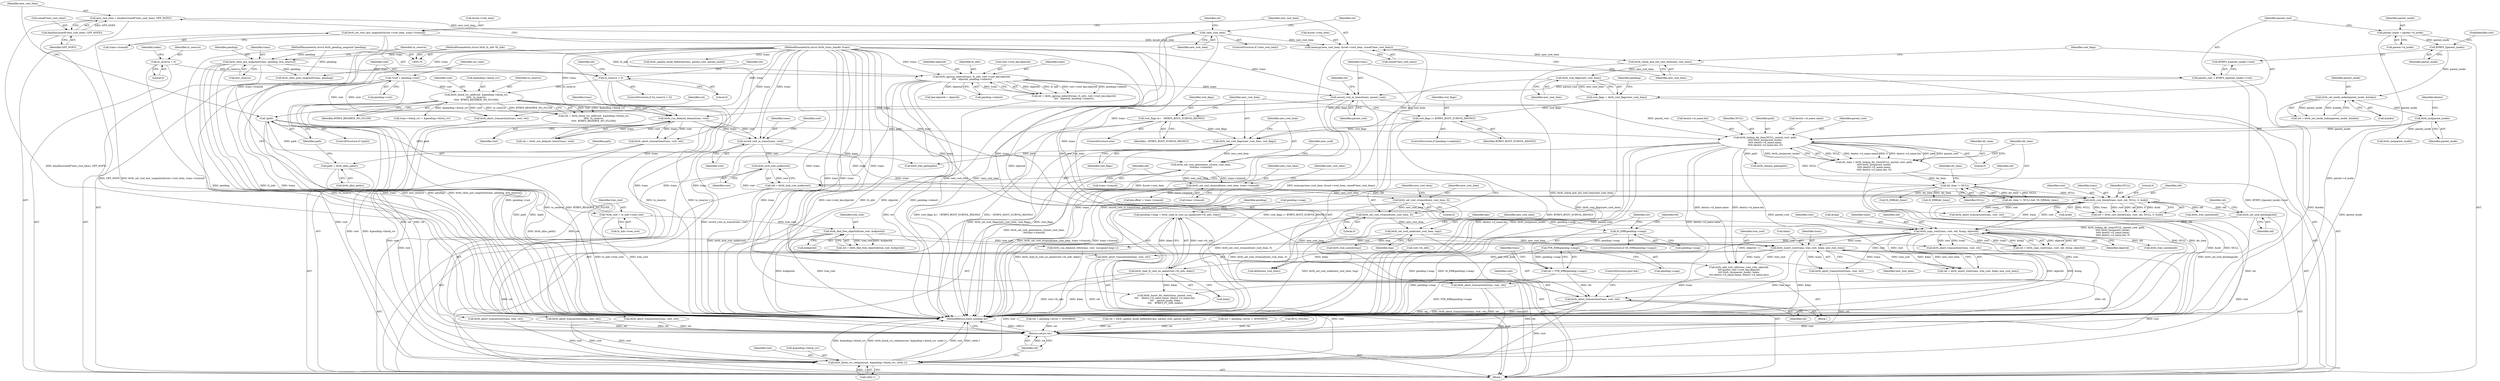 digraph "0_linux_9c52057c698fb96f8f07e7a4bcf4801a092bda89_2@API" {
"1000625" [label="(Call,pending->snap = btrfs_read_fs_root_no_name(root->fs_info, &key))"];
"1000629" [label="(Call,btrfs_read_fs_root_no_name(root->fs_info, &key))"];
"1000567" [label="(Call,btrfs_insert_root(trans, tree_root, &key, new_root_item))"];
"1000530" [label="(Call,btrfs_copy_root(trans, root, old, &tmp, objectid))"];
"1000506" [label="(Call,btrfs_cow_block(trans, root, old, NULL, 0, &old))"];
"1000383" [label="(Call,record_root_in_trans(trans, root))"];
"1000372" [label="(Call,btrfs_run_delayed_items(trans, root))"];
"1000308" [label="(Call,record_root_in_trans(trans, parent_root))"];
"1000236" [label="(Call,btrfs_qgroup_inherit(trans, fs_info, root->root_key.objectid,\n\t\t\t\t   objectid, pending->inherit))"];
"1000205" [label="(Call,btrfs_reloc_pre_snapshot(trans, pending, &to_reserve))"];
"1000111" [label="(MethodParameterIn,struct btrfs_trans_handle *trans)"];
"1000113" [label="(MethodParameterIn,struct btrfs_pending_snapshot *pending)"];
"1000112" [label="(MethodParameterIn,struct btrfs_fs_info *fs_info)"];
"1000302" [label="(Call,parent_root = BTRFS_I(parent_inode)->root)"];
"1000124" [label="(Call,*root = pending->root)"];
"1000217" [label="(Call,btrfs_block_rsv_add(root, &pending->block_rsv,\n\t\t\t\t\t  to_reserve,\n\t\t\t\t\t  BTRFS_RESERVE_NO_FLUSH))"];
"1000211" [label="(Call,to_reserve > 0)"];
"1000144" [label="(Call,to_reserve = 0)"];
"1000502" [label="(Call,btrfs_lock_root_node(root))"];
"1000500" [label="(Call,old = btrfs_lock_root_node(root))"];
"1000340" [label="(Call,dir_item != NULL)"];
"1000319" [label="(Call,dir_item = btrfs_lookup_dir_item(NULL, parent_root, path,\n\t\t\t\t\t btrfs_ino(parent_inode),\n\t\t\t\t\t dentry->d_name.name,\n\t\t\t\t\t dentry->d_name.len, 0))"];
"1000321" [label="(Call,btrfs_lookup_dir_item(NULL, parent_root, path,\n\t\t\t\t\t btrfs_ino(parent_inode),\n\t\t\t\t\t dentry->d_name.name,\n\t\t\t\t\t dentry->d_name.len, 0))"];
"1000158" [label="(Call,!path)"];
"1000154" [label="(Call,path = btrfs_alloc_path())"];
"1000325" [label="(Call,btrfs_ino(parent_inode))"];
"1000313" [label="(Call,btrfs_set_inode_index(parent_inode, &index))"];
"1000305" [label="(Call,BTRFS_I(parent_inode))"];
"1000297" [label="(Call,parent_inode = parent->d_inode)"];
"1000526" [label="(Call,btrfs_set_lock_blocking(old))"];
"1000192" [label="(Call,btrfs_find_free_objectid(tree_root, &objectid))"];
"1000118" [label="(Call,*tree_root = fs_info->tree_root)"];
"1000555" [label="(Call,btrfs_set_root_node(new_root_item, tmp))"];
"1000497" [label="(Call,btrfs_set_root_rtransid(new_root_item, 0))"];
"1000494" [label="(Call,btrfs_set_root_stransid(new_root_item, 0))"];
"1000469" [label="(Call,btrfs_set_root_otransid(new_root_item, trans->transid))"];
"1000423" [label="(Call,btrfs_set_root_generation_v2(new_root_item,\n\t\t\ttrans->transid))"];
"1000420" [label="(Call,btrfs_set_root_flags(new_root_item, root_flags))"];
"1000407" [label="(Call,btrfs_root_flags(new_root_item))"];
"1000403" [label="(Call,btrfs_check_and_init_root_item(new_root_item))"];
"1000394" [label="(Call,memcpy(new_root_item, &root->root_item, sizeof(*new_root_item)))"];
"1000178" [label="(Call,!new_root_item)"];
"1000170" [label="(Call,new_root_item = kmalloc(sizeof(*new_root_item), GFP_NOFS))"];
"1000172" [label="(Call,kmalloc(sizeof(*new_root_item), GFP_NOFS))"];
"1000386" [label="(Call,btrfs_set_root_last_snapshot(&root->root_item, trans->transid))"];
"1000413" [label="(Call,root_flags |= BTRFS_ROOT_SUBVOL_RDONLY)"];
"1000405" [label="(Call,root_flags = btrfs_root_flags(new_root_item))"];
"1000417" [label="(Call,root_flags &= ~BTRFS_ROOT_SUBVOL_RDONLY)"];
"1000636" [label="(Call,IS_ERR(pending->snap))"];
"1000643" [label="(Call,PTR_ERR(pending->snap))"];
"1000641" [label="(Call,ret = PTR_ERR(pending->snap))"];
"1000647" [label="(Call,btrfs_abort_transaction(trans, root, ret))"];
"1000769" [label="(Call,btrfs_block_rsv_release(root, &pending->block_rsv, (u64)-1))"];
"1000779" [label="(Return,return ret;)"];
"1000224" [label="(Identifier,BTRFS_RESERVE_NO_FLUSH)"];
"1000400" [label="(Call,sizeof(*new_root_item))"];
"1000124" [label="(Call,*root = pending->root)"];
"1000177" [label="(ControlStructure,if (!new_root_item))"];
"1000629" [label="(Call,btrfs_read_fs_root_no_name(root->fs_info, &key))"];
"1000660" [label="(Call,btrfs_abort_transaction(trans, root, ret))"];
"1000385" [label="(Identifier,root)"];
"1000651" [label="(ControlStructure,goto fail;)"];
"1000544" [label="(Call,btrfs_abort_transaction(trans, root, ret))"];
"1000507" [label="(Identifier,trans)"];
"1000744" [label="(Call,btrfs_update_inode_fallback(trans, parent_root, parent_inode))"];
"1000573" [label="(Call,btrfs_tree_unlock(tmp))"];
"1000118" [label="(Call,*tree_root = fs_info->tree_root)"];
"1000420" [label="(Call,btrfs_set_root_flags(new_root_item, root_flags))"];
"1000536" [label="(Identifier,objectid)"];
"1000416" [label="(ControlStructure,else)"];
"1000406" [label="(Identifier,root_flags)"];
"1000780" [label="(Identifier,ret)"];
"1000642" [label="(Identifier,ret)"];
"1000386" [label="(Call,btrfs_set_root_last_snapshot(&root->root_item, trans->transid))"];
"1000257" [label="(Call,key.objectid = objectid)"];
"1000503" [label="(Identifier,root)"];
"1000567" [label="(Call,btrfs_insert_root(trans, tree_root, &key, new_root_item))"];
"1000630" [label="(Call,root->fs_info)"];
"1000417" [label="(Call,root_flags &= ~BTRFS_ROOT_SUBVOL_RDONLY)"];
"1000510" [label="(Identifier,NULL)"];
"1000498" [label="(Identifier,new_root_item)"];
"1000302" [label="(Call,parent_root = BTRFS_I(parent_inode)->root)"];
"1000213" [label="(Literal,0)"];
"1000405" [label="(Call,root_flags = btrfs_root_flags(new_root_item))"];
"1000332" [label="(Call,dentry->d_name.len)"];
"1000298" [label="(Identifier,parent_inode)"];
"1000497" [label="(Call,btrfs_set_root_rtransid(new_root_item, 0))"];
"1000312" [label="(Identifier,ret)"];
"1000297" [label="(Call,parent_inode = parent->d_inode)"];
"1000325" [label="(Call,btrfs_ino(parent_inode))"];
"1000612" [label="(Call,btrfs_abort_transaction(trans, root, ret))"];
"1000308" [label="(Call,record_root_in_trans(trans, parent_root))"];
"1000470" [label="(Identifier,new_root_item)"];
"1000172" [label="(Call,kmalloc(sizeof(*new_root_item), GFP_NOFS))"];
"1000506" [label="(Call,btrfs_cow_block(trans, root, old, NULL, 0, &old))"];
"1000404" [label="(Identifier,new_root_item)"];
"1000322" [label="(Identifier,NULL)"];
"1000179" [label="(Identifier,new_root_item)"];
"1000181" [label="(Call,ret = pending->error = -ENOMEM)"];
"1000339" [label="(Call,dir_item != NULL && !IS_ERR(dir_item))"];
"1000423" [label="(Call,btrfs_set_root_generation_v2(new_root_item,\n\t\t\ttrans->transid))"];
"1000570" [label="(Call,&key)"];
"1000560" [label="(Identifier,key)"];
"1000173" [label="(Call,sizeof(*new_root_item))"];
"1000596" [label="(Call,btrfs_ino(parent_inode))"];
"1000526" [label="(Call,btrfs_set_lock_blocking(old))"];
"1000299" [label="(Call,parent->d_inode)"];
"1000496" [label="(Literal,0)"];
"1000194" [label="(Call,&objectid)"];
"1000649" [label="(Identifier,root)"];
"1000769" [label="(Call,btrfs_block_rsv_release(root, &pending->block_rsv, (u64)-1))"];
"1000770" [label="(Identifier,root)"];
"1000517" [label="(Call,btrfs_tree_unlock(old))"];
"1000329" [label="(Identifier,dentry)"];
"1000324" [label="(Identifier,path)"];
"1000568" [label="(Identifier,trans)"];
"1000565" [label="(Call,ret = btrfs_insert_root(trans, tree_root, &key, new_root_item))"];
"1000424" [label="(Identifier,new_root_item)"];
"1000625" [label="(Call,pending->snap = btrfs_read_fs_root_no_name(root->fs_info, &key))"];
"1000212" [label="(Identifier,to_reserve)"];
"1000119" [label="(Identifier,tree_root)"];
"1000159" [label="(Identifier,path)"];
"1000191" [label="(Identifier,ret)"];
"1000677" [label="(Call,btrfs_abort_transaction(trans, root, ret))"];
"1000537" [label="(Call,btrfs_tree_unlock(old))"];
"1000140" [label="(Identifier,cur_time)"];
"1000505" [label="(Identifier,ret)"];
"1000162" [label="(Identifier,ret)"];
"1000120" [label="(Call,fs_info->tree_root)"];
"1000217" [label="(Call,btrfs_block_rsv_add(root, &pending->block_rsv,\n\t\t\t\t\t  to_reserve,\n\t\t\t\t\t  BTRFS_RESERVE_NO_FLUSH))"];
"1000327" [label="(Call,dentry->d_name.name)"];
"1000418" [label="(Identifier,root_flags)"];
"1000157" [label="(ControlStructure,if (!path))"];
"1000415" [label="(Identifier,BTRFS_ROOT_SUBVOL_RDONLY)"];
"1000419" [label="(Identifier,~BTRFS_ROOT_SUBVOL_RDONLY)"];
"1000341" [label="(Identifier,dir_item)"];
"1000144" [label="(Call,to_reserve = 0)"];
"1000500" [label="(Call,old = btrfs_lock_root_node(root))"];
"1000715" [label="(Call,btrfs_abort_transaction(trans, root, ret))"];
"1000345" [label="(Identifier,dir_item)"];
"1000555" [label="(Call,btrfs_set_root_node(new_root_item, tmp))"];
"1000384" [label="(Identifier,trans)"];
"1000235" [label="(Identifier,ret)"];
"1000387" [label="(Call,&root->root_item)"];
"1000323" [label="(Identifier,parent_root)"];
"1000245" [label="(Call,pending->inherit)"];
"1000326" [label="(Identifier,parent_inode)"];
"1000306" [label="(Identifier,parent_inode)"];
"1000742" [label="(Call,ret = btrfs_update_inode_fallback(trans, parent_root, parent_inode))"];
"1000530" [label="(Call,btrfs_copy_root(trans, root, old, &tmp, objectid))"];
"1000635" [label="(ControlStructure,if (IS_ERR(pending->snap)))"];
"1000303" [label="(Identifier,parent_root)"];
"1000511" [label="(Literal,0)"];
"1000154" [label="(Call,path = btrfs_alloc_path())"];
"1000396" [label="(Call,&root->root_item)"];
"1000305" [label="(Call,BTRFS_I(parent_inode))"];
"1000216" [label="(Identifier,ret)"];
"1000779" [label="(Return,return ret;)"];
"1000643" [label="(Call,PTR_ERR(pending->snap))"];
"1000190" [label="(Call,ret = btrfs_find_free_objectid(tree_root, &objectid))"];
"1000161" [label="(Call,ret = pending->error = -ENOMEM)"];
"1000532" [label="(Identifier,root)"];
"1000409" [label="(ControlStructure,if (pending->readonly))"];
"1000114" [label="(Block,)"];
"1000636" [label="(Call,IS_ERR(pending->snap))"];
"1000499" [label="(Literal,0)"];
"1000626" [label="(Call,pending->snap)"];
"1000641" [label="(Call,ret = PTR_ERR(pending->snap))"];
"1000750" [label="(Call,btrfs_abort_transaction(trans, root, ret))"];
"1000309" [label="(Identifier,trans)"];
"1000558" [label="(Call,key.offset = trans->transid)"];
"1000383" [label="(Call,record_root_in_trans(trans, root))"];
"1000342" [label="(Identifier,NULL)"];
"1000411" [label="(Identifier,pending)"];
"1000155" [label="(Identifier,path)"];
"1000314" [label="(Identifier,parent_inode)"];
"1000569" [label="(Identifier,tree_root)"];
"1000638" [label="(Identifier,pending)"];
"1000557" [label="(Identifier,tmp)"];
"1000534" [label="(Call,&tmp)"];
"1000521" [label="(Call,btrfs_abort_transaction(trans, root, ret))"];
"1000647" [label="(Call,btrfs_abort_transaction(trans, root, ret))"];
"1000337" [label="(Literal,0)"];
"1000644" [label="(Call,pending->snap)"];
"1000315" [label="(Call,&index)"];
"1000211" [label="(Call,to_reserve > 0)"];
"1000344" [label="(Call,IS_ERR(dir_item))"];
"1000531" [label="(Identifier,trans)"];
"1000234" [label="(Call,ret = btrfs_qgroup_inherit(trans, fs_info, root->root_key.objectid,\n\t\t\t\t   objectid, pending->inherit))"];
"1000771" [label="(Call,&pending->block_rsv)"];
"1000126" [label="(Call,pending->root)"];
"1000587" [label="(Call,btrfs_add_root_ref(trans, tree_root, objectid,\n\t\t\t\t parent_root->root_key.objectid,\n\t\t\t\t btrfs_ino(parent_inode), index,\n\t\t\t\t dentry->d_name.name, dentry->d_name.len))"];
"1000374" [label="(Identifier,root)"];
"1000363" [label="(Call,btrfs_abort_transaction(trans, root, ret))"];
"1000244" [label="(Identifier,objectid)"];
"1000176" [label="(Identifier,GFP_NOFS)"];
"1000407" [label="(Call,btrfs_root_flags(new_root_item))"];
"1000170" [label="(Call,new_root_item = kmalloc(sizeof(*new_root_item), GFP_NOFS))"];
"1000146" [label="(Literal,0)"];
"1000112" [label="(MethodParameterIn,struct btrfs_fs_info *fs_info)"];
"1000650" [label="(Identifier,ret)"];
"1000494" [label="(Call,btrfs_set_root_stransid(new_root_item, 0))"];
"1000654" [label="(Call,btrfs_reloc_post_snapshot(trans, pending))"];
"1000667" [label="(Call,btrfs_run_delayed_refs(trans, root, (unsigned long)-1))"];
"1000158" [label="(Call,!path)"];
"1000502" [label="(Call,btrfs_lock_root_node(root))"];
"1000149" [label="(Identifier,index)"];
"1000238" [label="(Identifier,fs_info)"];
"1000223" [label="(Identifier,to_reserve)"];
"1000304" [label="(Call,BTRFS_I(parent_inode)->root)"];
"1000633" [label="(Call,&key)"];
"1000572" [label="(Identifier,new_root_item)"];
"1000495" [label="(Identifier,new_root_item)"];
"1000394" [label="(Call,memcpy(new_root_item, &root->root_item, sizeof(*new_root_item)))"];
"1000193" [label="(Identifier,tree_root)"];
"1000471" [label="(Call,trans->transid)"];
"1000684" [label="(Call,btrfs_insert_dir_item(trans, parent_root,\n\t\t\t\t    dentry->d_name.name, dentry->d_name.len,\n \t\t\t\t    parent_inode, &key,\n \t\t\t\t    BTRFS_FT_DIR, index))"];
"1000512" [label="(Call,&old)"];
"1000207" [label="(Identifier,pending)"];
"1000391" [label="(Call,trans->transid)"];
"1000320" [label="(Identifier,dir_item)"];
"1000766" [label="(Call,btrfs_free_path(path))"];
"1000414" [label="(Identifier,root_flags)"];
"1000529" [label="(Identifier,ret)"];
"1000580" [label="(Call,btrfs_abort_transaction(trans, root, ret))"];
"1000192" [label="(Call,btrfs_find_free_objectid(tree_root, &objectid))"];
"1000378" [label="(Call,btrfs_abort_transaction(trans, root, ret))"];
"1000239" [label="(Call,root->root_key.objectid)"];
"1000156" [label="(Call,btrfs_alloc_path())"];
"1000280" [label="(Call,trans->block_rsv = &pending->block_rsv)"];
"1000477" [label="(Identifier,new_root_item)"];
"1000653" [label="(Identifier,ret)"];
"1000321" [label="(Call,btrfs_lookup_dir_item(NULL, parent_root, path,\n\t\t\t\t\t btrfs_ino(parent_inode),\n\t\t\t\t\t dentry->d_name.name,\n\t\t\t\t\t dentry->d_name.len, 0))"];
"1000372" [label="(Call,btrfs_run_delayed_items(trans, root))"];
"1000469" [label="(Call,btrfs_set_root_otransid(new_root_item, trans->transid))"];
"1000218" [label="(Identifier,root)"];
"1000313" [label="(Call,btrfs_set_inode_index(parent_inode, &index))"];
"1000389" [label="(Identifier,root)"];
"1000210" [label="(ControlStructure,if (to_reserve > 0))"];
"1000368" [label="(Call,btrfs_release_path(path))"];
"1000509" [label="(Identifier,old)"];
"1000125" [label="(Identifier,root)"];
"1000648" [label="(Identifier,trans)"];
"1000182" [label="(Identifier,ret)"];
"1000640" [label="(Block,)"];
"1000508" [label="(Identifier,root)"];
"1000219" [label="(Call,&pending->block_rsv)"];
"1000145" [label="(Identifier,to_reserve)"];
"1000171" [label="(Identifier,new_root_item)"];
"1000408" [label="(Identifier,new_root_item)"];
"1000311" [label="(Call,ret = btrfs_set_inode_index(parent_inode, &index))"];
"1000395" [label="(Identifier,new_root_item)"];
"1000178" [label="(Call,!new_root_item)"];
"1000205" [label="(Call,btrfs_reloc_pre_snapshot(trans, pending, &to_reserve))"];
"1000236" [label="(Call,btrfs_qgroup_inherit(trans, fs_info, root->root_key.objectid,\n\t\t\t\t   objectid, pending->inherit))"];
"1000501" [label="(Identifier,old)"];
"1000781" [label="(MethodReturn,static noinline int)"];
"1000370" [label="(Call,ret = btrfs_run_delayed_items(trans, root))"];
"1000413" [label="(Call,root_flags |= BTRFS_ROOT_SUBVOL_RDONLY)"];
"1000775" [label="(Call,(u64)-1)"];
"1000528" [label="(Call,ret = btrfs_copy_root(trans, root, old, &tmp, objectid))"];
"1000111" [label="(MethodParameterIn,struct btrfs_trans_handle *trans)"];
"1000356" [label="(Call,IS_ERR(dir_item))"];
"1000425" [label="(Call,trans->transid)"];
"1000373" [label="(Identifier,trans)"];
"1000215" [label="(Call,ret = btrfs_block_rsv_add(root, &pending->block_rsv,\n\t\t\t\t\t  to_reserve,\n\t\t\t\t\t  BTRFS_RESERVE_NO_FLUSH))"];
"1000237" [label="(Identifier,trans)"];
"1000763" [label="(Call,kfree(new_root_item))"];
"1000206" [label="(Identifier,trans)"];
"1000319" [label="(Call,dir_item = btrfs_lookup_dir_item(NULL, parent_root, path,\n\t\t\t\t\t btrfs_ino(parent_inode),\n\t\t\t\t\t dentry->d_name.name,\n\t\t\t\t\t dentry->d_name.len, 0))"];
"1000556" [label="(Identifier,new_root_item)"];
"1000113" [label="(MethodParameterIn,struct btrfs_pending_snapshot *pending)"];
"1000340" [label="(Call,dir_item != NULL)"];
"1000504" [label="(Call,ret = btrfs_cow_block(trans, root, old, NULL, 0, &old))"];
"1000430" [label="(Identifier,new_uuid)"];
"1000421" [label="(Identifier,new_root_item)"];
"1000317" [label="(Call,BUG_ON(ret))"];
"1000422" [label="(Identifier,root_flags)"];
"1000208" [label="(Call,&to_reserve)"];
"1000307" [label="(FieldIdentifier,root)"];
"1000637" [label="(Call,pending->snap)"];
"1000403" [label="(Call,btrfs_check_and_init_root_item(new_root_item))"];
"1000527" [label="(Identifier,old)"];
"1000310" [label="(Identifier,parent_root)"];
"1000533" [label="(Identifier,old)"];
"1000625" -> "1000114"  [label="AST: "];
"1000625" -> "1000629"  [label="CFG: "];
"1000626" -> "1000625"  [label="AST: "];
"1000629" -> "1000625"  [label="AST: "];
"1000638" -> "1000625"  [label="CFG: "];
"1000625" -> "1000781"  [label="DDG: btrfs_read_fs_root_no_name(root->fs_info, &key)"];
"1000629" -> "1000625"  [label="DDG: root->fs_info"];
"1000629" -> "1000625"  [label="DDG: &key"];
"1000625" -> "1000636"  [label="DDG: pending->snap"];
"1000629" -> "1000633"  [label="CFG: "];
"1000630" -> "1000629"  [label="AST: "];
"1000633" -> "1000629"  [label="AST: "];
"1000629" -> "1000781"  [label="DDG: root->fs_info"];
"1000629" -> "1000781"  [label="DDG: &key"];
"1000567" -> "1000629"  [label="DDG: &key"];
"1000629" -> "1000684"  [label="DDG: &key"];
"1000567" -> "1000565"  [label="AST: "];
"1000567" -> "1000572"  [label="CFG: "];
"1000568" -> "1000567"  [label="AST: "];
"1000569" -> "1000567"  [label="AST: "];
"1000570" -> "1000567"  [label="AST: "];
"1000572" -> "1000567"  [label="AST: "];
"1000565" -> "1000567"  [label="CFG: "];
"1000567" -> "1000781"  [label="DDG: tree_root"];
"1000567" -> "1000781"  [label="DDG: &key"];
"1000567" -> "1000565"  [label="DDG: trans"];
"1000567" -> "1000565"  [label="DDG: tree_root"];
"1000567" -> "1000565"  [label="DDG: &key"];
"1000567" -> "1000565"  [label="DDG: new_root_item"];
"1000530" -> "1000567"  [label="DDG: trans"];
"1000111" -> "1000567"  [label="DDG: trans"];
"1000192" -> "1000567"  [label="DDG: tree_root"];
"1000555" -> "1000567"  [label="DDG: new_root_item"];
"1000567" -> "1000580"  [label="DDG: trans"];
"1000567" -> "1000587"  [label="DDG: trans"];
"1000567" -> "1000587"  [label="DDG: tree_root"];
"1000567" -> "1000763"  [label="DDG: new_root_item"];
"1000530" -> "1000528"  [label="AST: "];
"1000530" -> "1000536"  [label="CFG: "];
"1000531" -> "1000530"  [label="AST: "];
"1000532" -> "1000530"  [label="AST: "];
"1000533" -> "1000530"  [label="AST: "];
"1000534" -> "1000530"  [label="AST: "];
"1000536" -> "1000530"  [label="AST: "];
"1000528" -> "1000530"  [label="CFG: "];
"1000530" -> "1000781"  [label="DDG: objectid"];
"1000530" -> "1000781"  [label="DDG: &tmp"];
"1000530" -> "1000528"  [label="DDG: objectid"];
"1000530" -> "1000528"  [label="DDG: old"];
"1000530" -> "1000528"  [label="DDG: root"];
"1000530" -> "1000528"  [label="DDG: trans"];
"1000530" -> "1000528"  [label="DDG: &tmp"];
"1000506" -> "1000530"  [label="DDG: trans"];
"1000506" -> "1000530"  [label="DDG: root"];
"1000111" -> "1000530"  [label="DDG: trans"];
"1000526" -> "1000530"  [label="DDG: old"];
"1000236" -> "1000530"  [label="DDG: objectid"];
"1000530" -> "1000537"  [label="DDG: old"];
"1000530" -> "1000544"  [label="DDG: trans"];
"1000530" -> "1000544"  [label="DDG: root"];
"1000530" -> "1000580"  [label="DDG: root"];
"1000530" -> "1000587"  [label="DDG: objectid"];
"1000530" -> "1000612"  [label="DDG: root"];
"1000530" -> "1000647"  [label="DDG: root"];
"1000530" -> "1000660"  [label="DDG: root"];
"1000530" -> "1000667"  [label="DDG: root"];
"1000506" -> "1000504"  [label="AST: "];
"1000506" -> "1000512"  [label="CFG: "];
"1000507" -> "1000506"  [label="AST: "];
"1000508" -> "1000506"  [label="AST: "];
"1000509" -> "1000506"  [label="AST: "];
"1000510" -> "1000506"  [label="AST: "];
"1000511" -> "1000506"  [label="AST: "];
"1000512" -> "1000506"  [label="AST: "];
"1000504" -> "1000506"  [label="CFG: "];
"1000506" -> "1000781"  [label="DDG: &old"];
"1000506" -> "1000781"  [label="DDG: NULL"];
"1000506" -> "1000504"  [label="DDG: NULL"];
"1000506" -> "1000504"  [label="DDG: trans"];
"1000506" -> "1000504"  [label="DDG: root"];
"1000506" -> "1000504"  [label="DDG: old"];
"1000506" -> "1000504"  [label="DDG: 0"];
"1000506" -> "1000504"  [label="DDG: &old"];
"1000383" -> "1000506"  [label="DDG: trans"];
"1000111" -> "1000506"  [label="DDG: trans"];
"1000502" -> "1000506"  [label="DDG: root"];
"1000500" -> "1000506"  [label="DDG: old"];
"1000340" -> "1000506"  [label="DDG: NULL"];
"1000506" -> "1000517"  [label="DDG: old"];
"1000506" -> "1000521"  [label="DDG: trans"];
"1000506" -> "1000521"  [label="DDG: root"];
"1000506" -> "1000526"  [label="DDG: old"];
"1000383" -> "1000114"  [label="AST: "];
"1000383" -> "1000385"  [label="CFG: "];
"1000384" -> "1000383"  [label="AST: "];
"1000385" -> "1000383"  [label="AST: "];
"1000389" -> "1000383"  [label="CFG: "];
"1000383" -> "1000781"  [label="DDG: record_root_in_trans(trans, root)"];
"1000372" -> "1000383"  [label="DDG: trans"];
"1000372" -> "1000383"  [label="DDG: root"];
"1000111" -> "1000383"  [label="DDG: trans"];
"1000383" -> "1000502"  [label="DDG: root"];
"1000372" -> "1000370"  [label="AST: "];
"1000372" -> "1000374"  [label="CFG: "];
"1000373" -> "1000372"  [label="AST: "];
"1000374" -> "1000372"  [label="AST: "];
"1000370" -> "1000372"  [label="CFG: "];
"1000372" -> "1000370"  [label="DDG: trans"];
"1000372" -> "1000370"  [label="DDG: root"];
"1000308" -> "1000372"  [label="DDG: trans"];
"1000111" -> "1000372"  [label="DDG: trans"];
"1000124" -> "1000372"  [label="DDG: root"];
"1000217" -> "1000372"  [label="DDG: root"];
"1000372" -> "1000378"  [label="DDG: trans"];
"1000372" -> "1000378"  [label="DDG: root"];
"1000308" -> "1000114"  [label="AST: "];
"1000308" -> "1000310"  [label="CFG: "];
"1000309" -> "1000308"  [label="AST: "];
"1000310" -> "1000308"  [label="AST: "];
"1000312" -> "1000308"  [label="CFG: "];
"1000308" -> "1000781"  [label="DDG: trans"];
"1000308" -> "1000781"  [label="DDG: record_root_in_trans(trans, parent_root)"];
"1000236" -> "1000308"  [label="DDG: trans"];
"1000111" -> "1000308"  [label="DDG: trans"];
"1000302" -> "1000308"  [label="DDG: parent_root"];
"1000308" -> "1000321"  [label="DDG: parent_root"];
"1000308" -> "1000363"  [label="DDG: trans"];
"1000236" -> "1000234"  [label="AST: "];
"1000236" -> "1000245"  [label="CFG: "];
"1000237" -> "1000236"  [label="AST: "];
"1000238" -> "1000236"  [label="AST: "];
"1000239" -> "1000236"  [label="AST: "];
"1000244" -> "1000236"  [label="AST: "];
"1000245" -> "1000236"  [label="AST: "];
"1000234" -> "1000236"  [label="CFG: "];
"1000236" -> "1000781"  [label="DDG: trans"];
"1000236" -> "1000781"  [label="DDG: root->root_key.objectid"];
"1000236" -> "1000781"  [label="DDG: fs_info"];
"1000236" -> "1000781"  [label="DDG: objectid"];
"1000236" -> "1000781"  [label="DDG: pending->inherit"];
"1000236" -> "1000234"  [label="DDG: objectid"];
"1000236" -> "1000234"  [label="DDG: fs_info"];
"1000236" -> "1000234"  [label="DDG: root->root_key.objectid"];
"1000236" -> "1000234"  [label="DDG: pending->inherit"];
"1000236" -> "1000234"  [label="DDG: trans"];
"1000205" -> "1000236"  [label="DDG: trans"];
"1000111" -> "1000236"  [label="DDG: trans"];
"1000112" -> "1000236"  [label="DDG: fs_info"];
"1000236" -> "1000257"  [label="DDG: objectid"];
"1000205" -> "1000114"  [label="AST: "];
"1000205" -> "1000208"  [label="CFG: "];
"1000206" -> "1000205"  [label="AST: "];
"1000207" -> "1000205"  [label="AST: "];
"1000208" -> "1000205"  [label="AST: "];
"1000212" -> "1000205"  [label="CFG: "];
"1000205" -> "1000781"  [label="DDG: trans"];
"1000205" -> "1000781"  [label="DDG: &to_reserve"];
"1000205" -> "1000781"  [label="DDG: pending"];
"1000205" -> "1000781"  [label="DDG: btrfs_reloc_pre_snapshot(trans, pending, &to_reserve)"];
"1000111" -> "1000205"  [label="DDG: trans"];
"1000113" -> "1000205"  [label="DDG: pending"];
"1000205" -> "1000654"  [label="DDG: pending"];
"1000111" -> "1000110"  [label="AST: "];
"1000111" -> "1000781"  [label="DDG: trans"];
"1000111" -> "1000363"  [label="DDG: trans"];
"1000111" -> "1000378"  [label="DDG: trans"];
"1000111" -> "1000521"  [label="DDG: trans"];
"1000111" -> "1000544"  [label="DDG: trans"];
"1000111" -> "1000580"  [label="DDG: trans"];
"1000111" -> "1000587"  [label="DDG: trans"];
"1000111" -> "1000612"  [label="DDG: trans"];
"1000111" -> "1000647"  [label="DDG: trans"];
"1000111" -> "1000654"  [label="DDG: trans"];
"1000111" -> "1000660"  [label="DDG: trans"];
"1000111" -> "1000667"  [label="DDG: trans"];
"1000111" -> "1000677"  [label="DDG: trans"];
"1000111" -> "1000684"  [label="DDG: trans"];
"1000111" -> "1000715"  [label="DDG: trans"];
"1000111" -> "1000744"  [label="DDG: trans"];
"1000111" -> "1000750"  [label="DDG: trans"];
"1000113" -> "1000110"  [label="AST: "];
"1000113" -> "1000781"  [label="DDG: pending"];
"1000113" -> "1000654"  [label="DDG: pending"];
"1000112" -> "1000110"  [label="AST: "];
"1000112" -> "1000781"  [label="DDG: fs_info"];
"1000302" -> "1000114"  [label="AST: "];
"1000302" -> "1000304"  [label="CFG: "];
"1000303" -> "1000302"  [label="AST: "];
"1000304" -> "1000302"  [label="AST: "];
"1000309" -> "1000302"  [label="CFG: "];
"1000302" -> "1000781"  [label="DDG: BTRFS_I(parent_inode)->root"];
"1000124" -> "1000114"  [label="AST: "];
"1000124" -> "1000126"  [label="CFG: "];
"1000125" -> "1000124"  [label="AST: "];
"1000126" -> "1000124"  [label="AST: "];
"1000140" -> "1000124"  [label="CFG: "];
"1000124" -> "1000781"  [label="DDG: pending->root"];
"1000124" -> "1000217"  [label="DDG: root"];
"1000124" -> "1000363"  [label="DDG: root"];
"1000124" -> "1000769"  [label="DDG: root"];
"1000217" -> "1000215"  [label="AST: "];
"1000217" -> "1000224"  [label="CFG: "];
"1000218" -> "1000217"  [label="AST: "];
"1000219" -> "1000217"  [label="AST: "];
"1000223" -> "1000217"  [label="AST: "];
"1000224" -> "1000217"  [label="AST: "];
"1000215" -> "1000217"  [label="CFG: "];
"1000217" -> "1000781"  [label="DDG: to_reserve"];
"1000217" -> "1000781"  [label="DDG: BTRFS_RESERVE_NO_FLUSH"];
"1000217" -> "1000215"  [label="DDG: root"];
"1000217" -> "1000215"  [label="DDG: &pending->block_rsv"];
"1000217" -> "1000215"  [label="DDG: to_reserve"];
"1000217" -> "1000215"  [label="DDG: BTRFS_RESERVE_NO_FLUSH"];
"1000211" -> "1000217"  [label="DDG: to_reserve"];
"1000217" -> "1000280"  [label="DDG: &pending->block_rsv"];
"1000217" -> "1000363"  [label="DDG: root"];
"1000217" -> "1000769"  [label="DDG: root"];
"1000217" -> "1000769"  [label="DDG: &pending->block_rsv"];
"1000211" -> "1000210"  [label="AST: "];
"1000211" -> "1000213"  [label="CFG: "];
"1000212" -> "1000211"  [label="AST: "];
"1000213" -> "1000211"  [label="AST: "];
"1000216" -> "1000211"  [label="CFG: "];
"1000235" -> "1000211"  [label="CFG: "];
"1000211" -> "1000781"  [label="DDG: to_reserve"];
"1000211" -> "1000781"  [label="DDG: to_reserve > 0"];
"1000144" -> "1000211"  [label="DDG: to_reserve"];
"1000144" -> "1000114"  [label="AST: "];
"1000144" -> "1000146"  [label="CFG: "];
"1000145" -> "1000144"  [label="AST: "];
"1000146" -> "1000144"  [label="AST: "];
"1000149" -> "1000144"  [label="CFG: "];
"1000144" -> "1000781"  [label="DDG: to_reserve"];
"1000502" -> "1000500"  [label="AST: "];
"1000502" -> "1000503"  [label="CFG: "];
"1000503" -> "1000502"  [label="AST: "];
"1000500" -> "1000502"  [label="CFG: "];
"1000502" -> "1000500"  [label="DDG: root"];
"1000500" -> "1000114"  [label="AST: "];
"1000501" -> "1000500"  [label="AST: "];
"1000505" -> "1000500"  [label="CFG: "];
"1000500" -> "1000781"  [label="DDG: btrfs_lock_root_node(root)"];
"1000340" -> "1000339"  [label="AST: "];
"1000340" -> "1000342"  [label="CFG: "];
"1000341" -> "1000340"  [label="AST: "];
"1000342" -> "1000340"  [label="AST: "];
"1000345" -> "1000340"  [label="CFG: "];
"1000339" -> "1000340"  [label="CFG: "];
"1000340" -> "1000781"  [label="DDG: NULL"];
"1000340" -> "1000781"  [label="DDG: dir_item"];
"1000340" -> "1000339"  [label="DDG: dir_item"];
"1000340" -> "1000339"  [label="DDG: NULL"];
"1000319" -> "1000340"  [label="DDG: dir_item"];
"1000321" -> "1000340"  [label="DDG: NULL"];
"1000340" -> "1000344"  [label="DDG: dir_item"];
"1000340" -> "1000356"  [label="DDG: dir_item"];
"1000319" -> "1000114"  [label="AST: "];
"1000319" -> "1000321"  [label="CFG: "];
"1000320" -> "1000319"  [label="AST: "];
"1000321" -> "1000319"  [label="AST: "];
"1000341" -> "1000319"  [label="CFG: "];
"1000319" -> "1000781"  [label="DDG: btrfs_lookup_dir_item(NULL, parent_root, path,\n\t\t\t\t\t btrfs_ino(parent_inode),\n\t\t\t\t\t dentry->d_name.name,\n\t\t\t\t\t dentry->d_name.len, 0)"];
"1000321" -> "1000319"  [label="DDG: NULL"];
"1000321" -> "1000319"  [label="DDG: dentry->d_name.name"];
"1000321" -> "1000319"  [label="DDG: 0"];
"1000321" -> "1000319"  [label="DDG: dentry->d_name.len"];
"1000321" -> "1000319"  [label="DDG: path"];
"1000321" -> "1000319"  [label="DDG: parent_root"];
"1000321" -> "1000319"  [label="DDG: btrfs_ino(parent_inode)"];
"1000321" -> "1000337"  [label="CFG: "];
"1000322" -> "1000321"  [label="AST: "];
"1000323" -> "1000321"  [label="AST: "];
"1000324" -> "1000321"  [label="AST: "];
"1000325" -> "1000321"  [label="AST: "];
"1000327" -> "1000321"  [label="AST: "];
"1000332" -> "1000321"  [label="AST: "];
"1000337" -> "1000321"  [label="AST: "];
"1000321" -> "1000781"  [label="DDG: dentry->d_name.len"];
"1000321" -> "1000781"  [label="DDG: btrfs_ino(parent_inode)"];
"1000321" -> "1000781"  [label="DDG: parent_root"];
"1000321" -> "1000781"  [label="DDG: dentry->d_name.name"];
"1000158" -> "1000321"  [label="DDG: path"];
"1000325" -> "1000321"  [label="DDG: parent_inode"];
"1000321" -> "1000368"  [label="DDG: path"];
"1000321" -> "1000587"  [label="DDG: dentry->d_name.name"];
"1000321" -> "1000587"  [label="DDG: dentry->d_name.len"];
"1000321" -> "1000684"  [label="DDG: parent_root"];
"1000321" -> "1000766"  [label="DDG: path"];
"1000158" -> "1000157"  [label="AST: "];
"1000158" -> "1000159"  [label="CFG: "];
"1000159" -> "1000158"  [label="AST: "];
"1000162" -> "1000158"  [label="CFG: "];
"1000171" -> "1000158"  [label="CFG: "];
"1000158" -> "1000781"  [label="DDG: path"];
"1000158" -> "1000781"  [label="DDG: !path"];
"1000154" -> "1000158"  [label="DDG: path"];
"1000158" -> "1000766"  [label="DDG: path"];
"1000154" -> "1000114"  [label="AST: "];
"1000154" -> "1000156"  [label="CFG: "];
"1000155" -> "1000154"  [label="AST: "];
"1000156" -> "1000154"  [label="AST: "];
"1000159" -> "1000154"  [label="CFG: "];
"1000154" -> "1000781"  [label="DDG: btrfs_alloc_path()"];
"1000325" -> "1000326"  [label="CFG: "];
"1000326" -> "1000325"  [label="AST: "];
"1000329" -> "1000325"  [label="CFG: "];
"1000325" -> "1000781"  [label="DDG: parent_inode"];
"1000313" -> "1000325"  [label="DDG: parent_inode"];
"1000325" -> "1000596"  [label="DDG: parent_inode"];
"1000313" -> "1000311"  [label="AST: "];
"1000313" -> "1000315"  [label="CFG: "];
"1000314" -> "1000313"  [label="AST: "];
"1000315" -> "1000313"  [label="AST: "];
"1000311" -> "1000313"  [label="CFG: "];
"1000313" -> "1000781"  [label="DDG: &index"];
"1000313" -> "1000311"  [label="DDG: parent_inode"];
"1000313" -> "1000311"  [label="DDG: &index"];
"1000305" -> "1000313"  [label="DDG: parent_inode"];
"1000305" -> "1000304"  [label="AST: "];
"1000305" -> "1000306"  [label="CFG: "];
"1000306" -> "1000305"  [label="AST: "];
"1000307" -> "1000305"  [label="CFG: "];
"1000297" -> "1000305"  [label="DDG: parent_inode"];
"1000297" -> "1000114"  [label="AST: "];
"1000297" -> "1000299"  [label="CFG: "];
"1000298" -> "1000297"  [label="AST: "];
"1000299" -> "1000297"  [label="AST: "];
"1000303" -> "1000297"  [label="CFG: "];
"1000297" -> "1000781"  [label="DDG: parent->d_inode"];
"1000526" -> "1000114"  [label="AST: "];
"1000526" -> "1000527"  [label="CFG: "];
"1000527" -> "1000526"  [label="AST: "];
"1000529" -> "1000526"  [label="CFG: "];
"1000526" -> "1000781"  [label="DDG: btrfs_set_lock_blocking(old)"];
"1000192" -> "1000190"  [label="AST: "];
"1000192" -> "1000194"  [label="CFG: "];
"1000193" -> "1000192"  [label="AST: "];
"1000194" -> "1000192"  [label="AST: "];
"1000190" -> "1000192"  [label="CFG: "];
"1000192" -> "1000781"  [label="DDG: &objectid"];
"1000192" -> "1000781"  [label="DDG: tree_root"];
"1000192" -> "1000190"  [label="DDG: tree_root"];
"1000192" -> "1000190"  [label="DDG: &objectid"];
"1000118" -> "1000192"  [label="DDG: tree_root"];
"1000118" -> "1000114"  [label="AST: "];
"1000118" -> "1000120"  [label="CFG: "];
"1000119" -> "1000118"  [label="AST: "];
"1000120" -> "1000118"  [label="AST: "];
"1000125" -> "1000118"  [label="CFG: "];
"1000118" -> "1000781"  [label="DDG: fs_info->tree_root"];
"1000118" -> "1000781"  [label="DDG: tree_root"];
"1000555" -> "1000114"  [label="AST: "];
"1000555" -> "1000557"  [label="CFG: "];
"1000556" -> "1000555"  [label="AST: "];
"1000557" -> "1000555"  [label="AST: "];
"1000560" -> "1000555"  [label="CFG: "];
"1000555" -> "1000781"  [label="DDG: btrfs_set_root_node(new_root_item, tmp)"];
"1000497" -> "1000555"  [label="DDG: new_root_item"];
"1000555" -> "1000573"  [label="DDG: tmp"];
"1000497" -> "1000114"  [label="AST: "];
"1000497" -> "1000499"  [label="CFG: "];
"1000498" -> "1000497"  [label="AST: "];
"1000499" -> "1000497"  [label="AST: "];
"1000501" -> "1000497"  [label="CFG: "];
"1000497" -> "1000781"  [label="DDG: btrfs_set_root_rtransid(new_root_item, 0)"];
"1000494" -> "1000497"  [label="DDG: new_root_item"];
"1000497" -> "1000763"  [label="DDG: new_root_item"];
"1000494" -> "1000114"  [label="AST: "];
"1000494" -> "1000496"  [label="CFG: "];
"1000495" -> "1000494"  [label="AST: "];
"1000496" -> "1000494"  [label="AST: "];
"1000498" -> "1000494"  [label="CFG: "];
"1000494" -> "1000781"  [label="DDG: btrfs_set_root_stransid(new_root_item, 0)"];
"1000469" -> "1000494"  [label="DDG: new_root_item"];
"1000469" -> "1000114"  [label="AST: "];
"1000469" -> "1000471"  [label="CFG: "];
"1000470" -> "1000469"  [label="AST: "];
"1000471" -> "1000469"  [label="AST: "];
"1000477" -> "1000469"  [label="CFG: "];
"1000469" -> "1000781"  [label="DDG: btrfs_set_root_otransid(new_root_item, trans->transid)"];
"1000469" -> "1000781"  [label="DDG: trans->transid"];
"1000423" -> "1000469"  [label="DDG: new_root_item"];
"1000423" -> "1000469"  [label="DDG: trans->transid"];
"1000469" -> "1000558"  [label="DDG: trans->transid"];
"1000423" -> "1000114"  [label="AST: "];
"1000423" -> "1000425"  [label="CFG: "];
"1000424" -> "1000423"  [label="AST: "];
"1000425" -> "1000423"  [label="AST: "];
"1000430" -> "1000423"  [label="CFG: "];
"1000423" -> "1000781"  [label="DDG: btrfs_set_root_generation_v2(new_root_item,\n\t\t\ttrans->transid)"];
"1000420" -> "1000423"  [label="DDG: new_root_item"];
"1000386" -> "1000423"  [label="DDG: trans->transid"];
"1000420" -> "1000114"  [label="AST: "];
"1000420" -> "1000422"  [label="CFG: "];
"1000421" -> "1000420"  [label="AST: "];
"1000422" -> "1000420"  [label="AST: "];
"1000424" -> "1000420"  [label="CFG: "];
"1000420" -> "1000781"  [label="DDG: btrfs_set_root_flags(new_root_item, root_flags)"];
"1000420" -> "1000781"  [label="DDG: root_flags"];
"1000407" -> "1000420"  [label="DDG: new_root_item"];
"1000413" -> "1000420"  [label="DDG: root_flags"];
"1000417" -> "1000420"  [label="DDG: root_flags"];
"1000407" -> "1000405"  [label="AST: "];
"1000407" -> "1000408"  [label="CFG: "];
"1000408" -> "1000407"  [label="AST: "];
"1000405" -> "1000407"  [label="CFG: "];
"1000407" -> "1000405"  [label="DDG: new_root_item"];
"1000403" -> "1000407"  [label="DDG: new_root_item"];
"1000403" -> "1000114"  [label="AST: "];
"1000403" -> "1000404"  [label="CFG: "];
"1000404" -> "1000403"  [label="AST: "];
"1000406" -> "1000403"  [label="CFG: "];
"1000403" -> "1000781"  [label="DDG: btrfs_check_and_init_root_item(new_root_item)"];
"1000394" -> "1000403"  [label="DDG: new_root_item"];
"1000394" -> "1000114"  [label="AST: "];
"1000394" -> "1000400"  [label="CFG: "];
"1000395" -> "1000394"  [label="AST: "];
"1000396" -> "1000394"  [label="AST: "];
"1000400" -> "1000394"  [label="AST: "];
"1000404" -> "1000394"  [label="CFG: "];
"1000394" -> "1000781"  [label="DDG: &root->root_item"];
"1000394" -> "1000781"  [label="DDG: memcpy(new_root_item, &root->root_item, sizeof(*new_root_item))"];
"1000178" -> "1000394"  [label="DDG: new_root_item"];
"1000386" -> "1000394"  [label="DDG: &root->root_item"];
"1000178" -> "1000177"  [label="AST: "];
"1000178" -> "1000179"  [label="CFG: "];
"1000179" -> "1000178"  [label="AST: "];
"1000182" -> "1000178"  [label="CFG: "];
"1000191" -> "1000178"  [label="CFG: "];
"1000178" -> "1000781"  [label="DDG: !new_root_item"];
"1000178" -> "1000781"  [label="DDG: new_root_item"];
"1000170" -> "1000178"  [label="DDG: new_root_item"];
"1000178" -> "1000763"  [label="DDG: new_root_item"];
"1000170" -> "1000114"  [label="AST: "];
"1000170" -> "1000172"  [label="CFG: "];
"1000171" -> "1000170"  [label="AST: "];
"1000172" -> "1000170"  [label="AST: "];
"1000179" -> "1000170"  [label="CFG: "];
"1000170" -> "1000781"  [label="DDG: kmalloc(sizeof(*new_root_item), GFP_NOFS)"];
"1000172" -> "1000170"  [label="DDG: GFP_NOFS"];
"1000172" -> "1000176"  [label="CFG: "];
"1000173" -> "1000172"  [label="AST: "];
"1000176" -> "1000172"  [label="AST: "];
"1000172" -> "1000781"  [label="DDG: GFP_NOFS"];
"1000386" -> "1000114"  [label="AST: "];
"1000386" -> "1000391"  [label="CFG: "];
"1000387" -> "1000386"  [label="AST: "];
"1000391" -> "1000386"  [label="AST: "];
"1000395" -> "1000386"  [label="CFG: "];
"1000386" -> "1000781"  [label="DDG: btrfs_set_root_last_snapshot(&root->root_item, trans->transid)"];
"1000413" -> "1000409"  [label="AST: "];
"1000413" -> "1000415"  [label="CFG: "];
"1000414" -> "1000413"  [label="AST: "];
"1000415" -> "1000413"  [label="AST: "];
"1000421" -> "1000413"  [label="CFG: "];
"1000413" -> "1000781"  [label="DDG: root_flags |= BTRFS_ROOT_SUBVOL_RDONLY"];
"1000413" -> "1000781"  [label="DDG: BTRFS_ROOT_SUBVOL_RDONLY"];
"1000405" -> "1000413"  [label="DDG: root_flags"];
"1000405" -> "1000114"  [label="AST: "];
"1000406" -> "1000405"  [label="AST: "];
"1000411" -> "1000405"  [label="CFG: "];
"1000405" -> "1000781"  [label="DDG: btrfs_root_flags(new_root_item)"];
"1000405" -> "1000417"  [label="DDG: root_flags"];
"1000417" -> "1000416"  [label="AST: "];
"1000417" -> "1000419"  [label="CFG: "];
"1000418" -> "1000417"  [label="AST: "];
"1000419" -> "1000417"  [label="AST: "];
"1000421" -> "1000417"  [label="CFG: "];
"1000417" -> "1000781"  [label="DDG: root_flags &= ~BTRFS_ROOT_SUBVOL_RDONLY"];
"1000417" -> "1000781"  [label="DDG: ~BTRFS_ROOT_SUBVOL_RDONLY"];
"1000636" -> "1000635"  [label="AST: "];
"1000636" -> "1000637"  [label="CFG: "];
"1000637" -> "1000636"  [label="AST: "];
"1000642" -> "1000636"  [label="CFG: "];
"1000653" -> "1000636"  [label="CFG: "];
"1000636" -> "1000781"  [label="DDG: pending->snap"];
"1000636" -> "1000781"  [label="DDG: IS_ERR(pending->snap)"];
"1000636" -> "1000643"  [label="DDG: pending->snap"];
"1000643" -> "1000641"  [label="AST: "];
"1000643" -> "1000644"  [label="CFG: "];
"1000644" -> "1000643"  [label="AST: "];
"1000641" -> "1000643"  [label="CFG: "];
"1000643" -> "1000781"  [label="DDG: pending->snap"];
"1000643" -> "1000641"  [label="DDG: pending->snap"];
"1000641" -> "1000640"  [label="AST: "];
"1000642" -> "1000641"  [label="AST: "];
"1000648" -> "1000641"  [label="CFG: "];
"1000641" -> "1000781"  [label="DDG: PTR_ERR(pending->snap)"];
"1000641" -> "1000647"  [label="DDG: ret"];
"1000647" -> "1000640"  [label="AST: "];
"1000647" -> "1000650"  [label="CFG: "];
"1000648" -> "1000647"  [label="AST: "];
"1000649" -> "1000647"  [label="AST: "];
"1000650" -> "1000647"  [label="AST: "];
"1000651" -> "1000647"  [label="CFG: "];
"1000647" -> "1000781"  [label="DDG: ret"];
"1000647" -> "1000781"  [label="DDG: btrfs_abort_transaction(trans, root, ret)"];
"1000647" -> "1000781"  [label="DDG: trans"];
"1000587" -> "1000647"  [label="DDG: trans"];
"1000647" -> "1000769"  [label="DDG: root"];
"1000647" -> "1000779"  [label="DDG: ret"];
"1000769" -> "1000114"  [label="AST: "];
"1000769" -> "1000775"  [label="CFG: "];
"1000770" -> "1000769"  [label="AST: "];
"1000771" -> "1000769"  [label="AST: "];
"1000775" -> "1000769"  [label="AST: "];
"1000780" -> "1000769"  [label="CFG: "];
"1000769" -> "1000781"  [label="DDG: btrfs_block_rsv_release(root, &pending->block_rsv, (u64)-1)"];
"1000769" -> "1000781"  [label="DDG: root"];
"1000769" -> "1000781"  [label="DDG: (u64)-1"];
"1000769" -> "1000781"  [label="DDG: &pending->block_rsv"];
"1000677" -> "1000769"  [label="DDG: root"];
"1000660" -> "1000769"  [label="DDG: root"];
"1000544" -> "1000769"  [label="DDG: root"];
"1000715" -> "1000769"  [label="DDG: root"];
"1000378" -> "1000769"  [label="DDG: root"];
"1000580" -> "1000769"  [label="DDG: root"];
"1000521" -> "1000769"  [label="DDG: root"];
"1000667" -> "1000769"  [label="DDG: root"];
"1000612" -> "1000769"  [label="DDG: root"];
"1000363" -> "1000769"  [label="DDG: root"];
"1000750" -> "1000769"  [label="DDG: root"];
"1000775" -> "1000769"  [label="DDG: -1"];
"1000779" -> "1000114"  [label="AST: "];
"1000779" -> "1000780"  [label="CFG: "];
"1000780" -> "1000779"  [label="AST: "];
"1000781" -> "1000779"  [label="CFG: "];
"1000779" -> "1000781"  [label="DDG: <RET>"];
"1000780" -> "1000779"  [label="DDG: ret"];
"1000181" -> "1000779"  [label="DDG: ret"];
"1000660" -> "1000779"  [label="DDG: ret"];
"1000521" -> "1000779"  [label="DDG: ret"];
"1000317" -> "1000779"  [label="DDG: ret"];
"1000750" -> "1000779"  [label="DDG: ret"];
"1000612" -> "1000779"  [label="DDG: ret"];
"1000161" -> "1000779"  [label="DDG: ret"];
"1000378" -> "1000779"  [label="DDG: ret"];
"1000677" -> "1000779"  [label="DDG: ret"];
"1000580" -> "1000779"  [label="DDG: ret"];
"1000363" -> "1000779"  [label="DDG: ret"];
"1000742" -> "1000779"  [label="DDG: ret"];
"1000715" -> "1000779"  [label="DDG: ret"];
"1000544" -> "1000779"  [label="DDG: ret"];
"1000190" -> "1000779"  [label="DDG: ret"];
"1000215" -> "1000779"  [label="DDG: ret"];
"1000234" -> "1000779"  [label="DDG: ret"];
}
